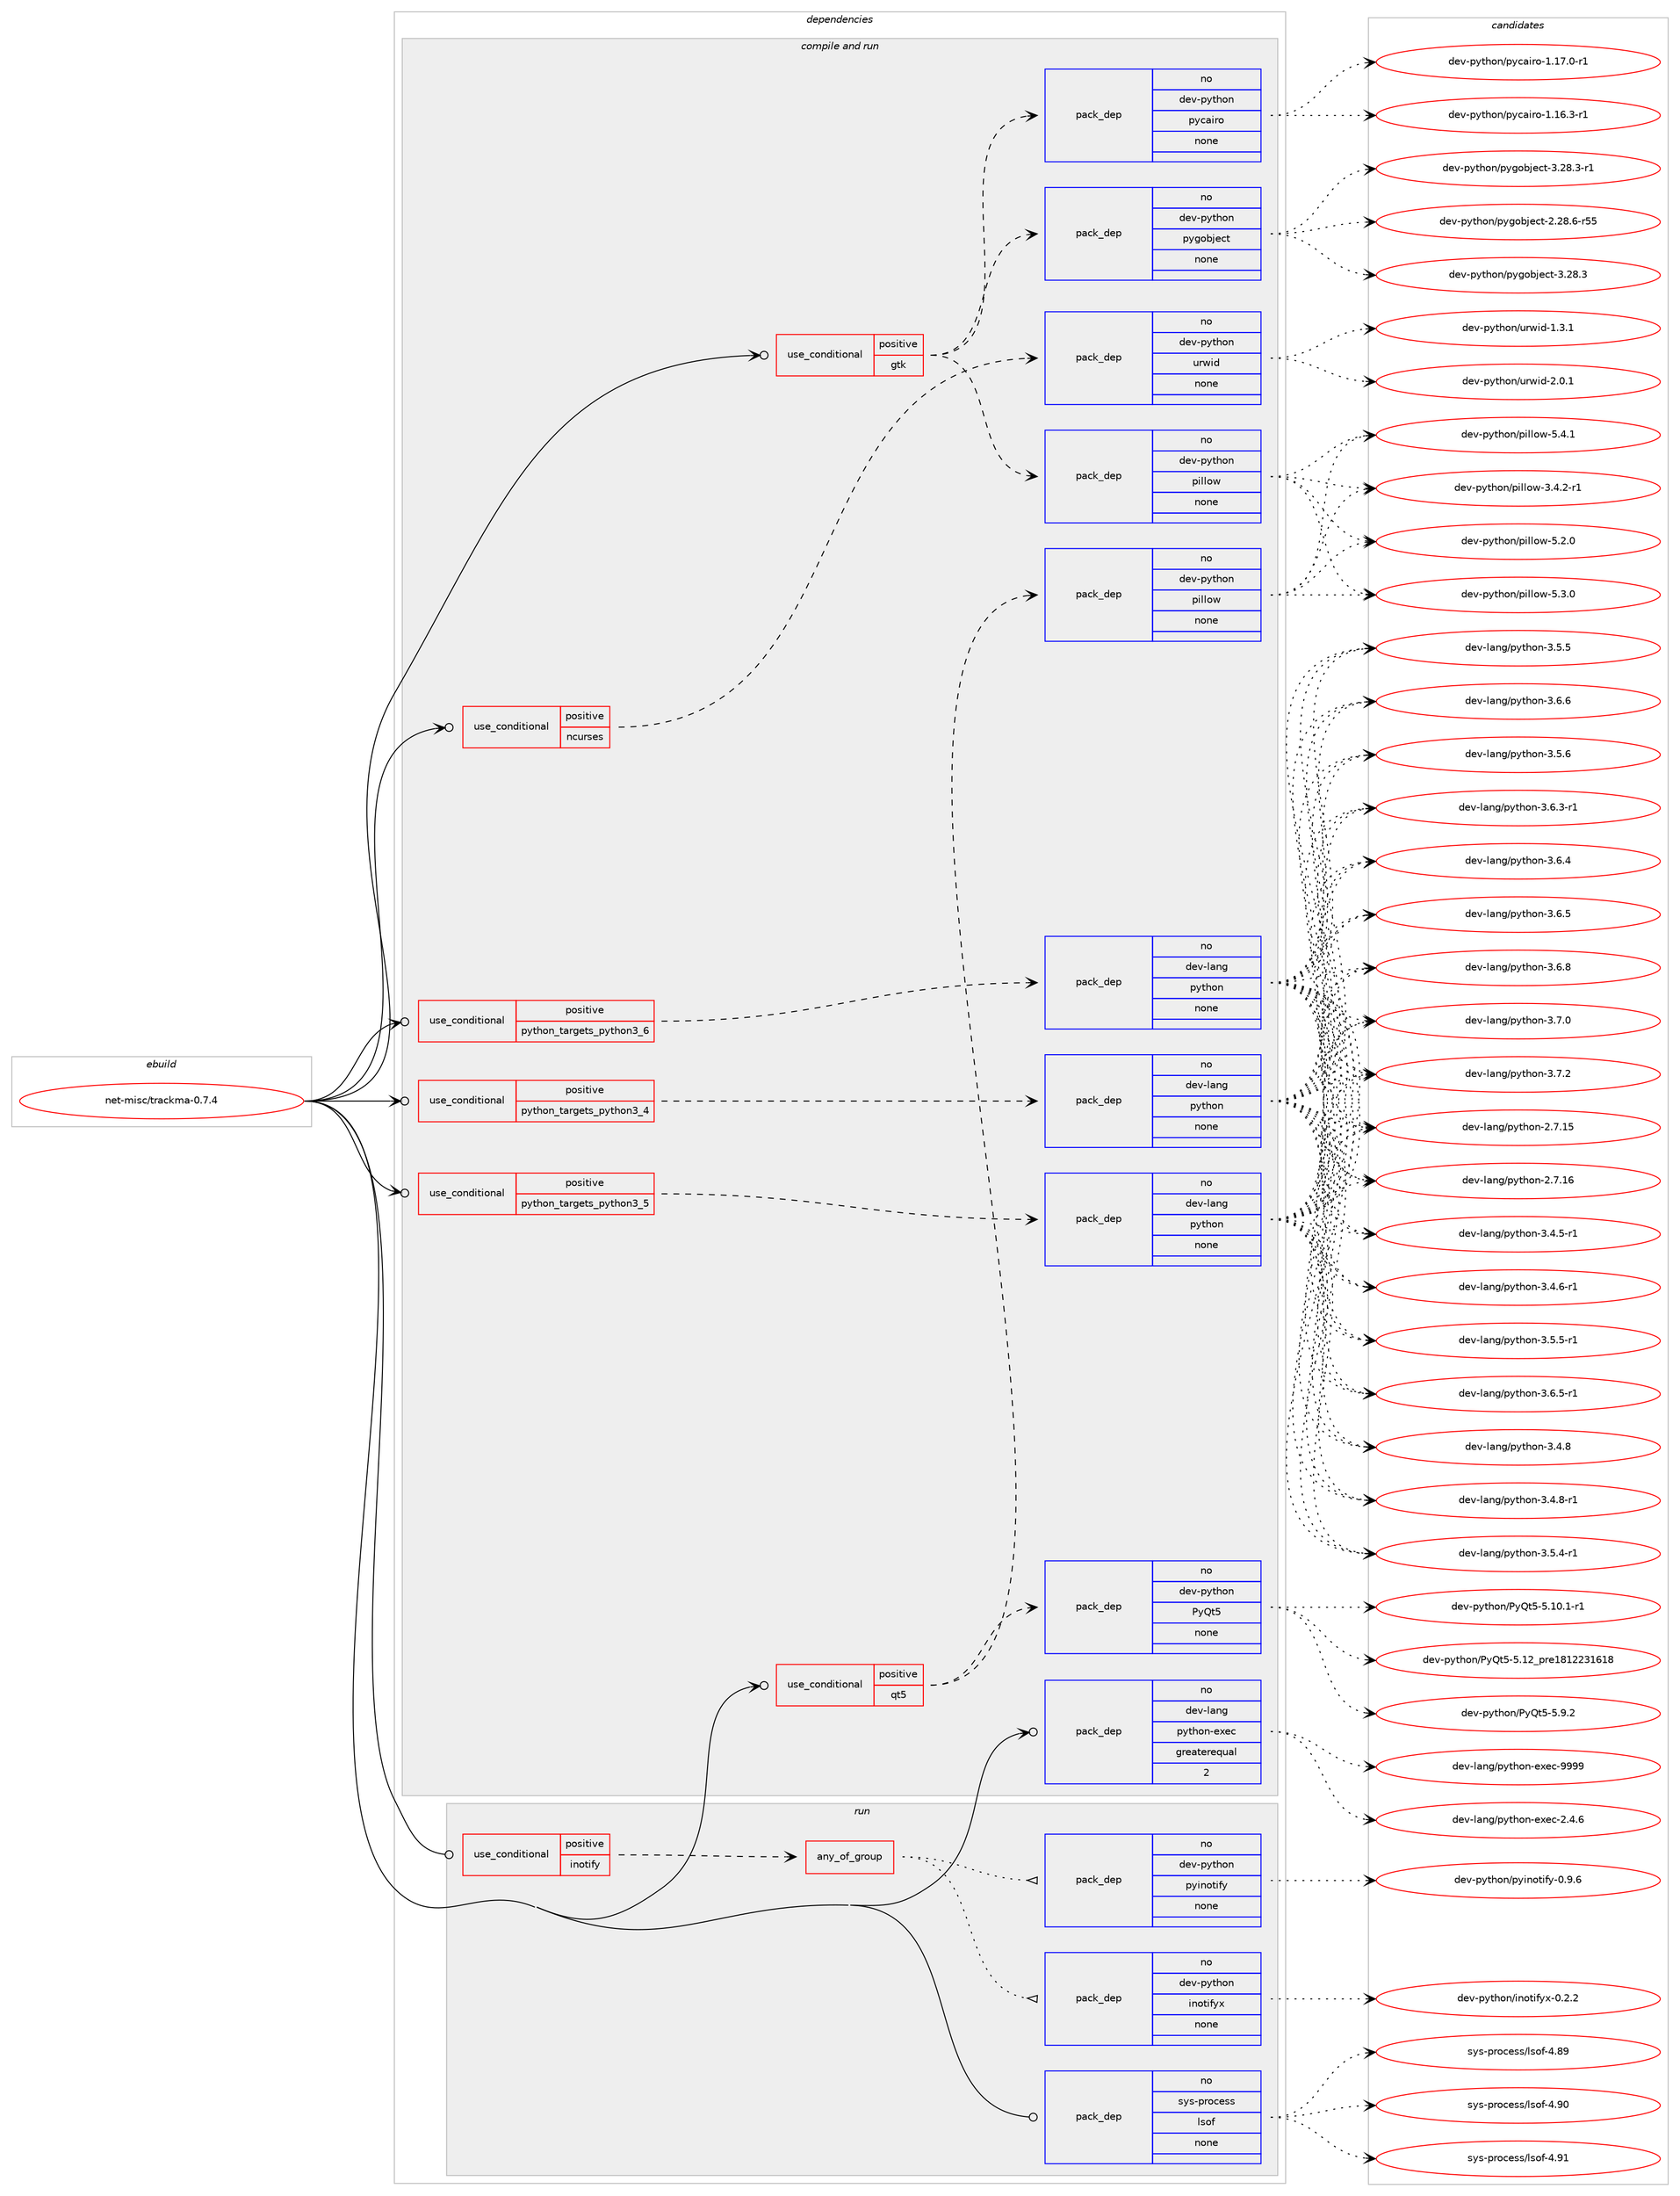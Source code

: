 digraph prolog {

# *************
# Graph options
# *************

newrank=true;
concentrate=true;
compound=true;
graph [rankdir=LR,fontname=Helvetica,fontsize=10,ranksep=1.5];#, ranksep=2.5, nodesep=0.2];
edge  [arrowhead=vee];
node  [fontname=Helvetica,fontsize=10];

# **********
# The ebuild
# **********

subgraph cluster_leftcol {
color=gray;
rank=same;
label=<<i>ebuild</i>>;
id [label="net-misc/trackma-0.7.4", color=red, width=4, href="../net-misc/trackma-0.7.4.svg"];
}

# ****************
# The dependencies
# ****************

subgraph cluster_midcol {
color=gray;
label=<<i>dependencies</i>>;
subgraph cluster_compile {
fillcolor="#eeeeee";
style=filled;
label=<<i>compile</i>>;
}
subgraph cluster_compileandrun {
fillcolor="#eeeeee";
style=filled;
label=<<i>compile and run</i>>;
subgraph cond449546 {
dependency1673329 [label=<<TABLE BORDER="0" CELLBORDER="1" CELLSPACING="0" CELLPADDING="4"><TR><TD ROWSPAN="3" CELLPADDING="10">use_conditional</TD></TR><TR><TD>positive</TD></TR><TR><TD>gtk</TD></TR></TABLE>>, shape=none, color=red];
subgraph pack1196467 {
dependency1673330 [label=<<TABLE BORDER="0" CELLBORDER="1" CELLSPACING="0" CELLPADDING="4" WIDTH="220"><TR><TD ROWSPAN="6" CELLPADDING="30">pack_dep</TD></TR><TR><TD WIDTH="110">no</TD></TR><TR><TD>dev-python</TD></TR><TR><TD>pygobject</TD></TR><TR><TD>none</TD></TR><TR><TD></TD></TR></TABLE>>, shape=none, color=blue];
}
dependency1673329:e -> dependency1673330:w [weight=20,style="dashed",arrowhead="vee"];
subgraph pack1196468 {
dependency1673331 [label=<<TABLE BORDER="0" CELLBORDER="1" CELLSPACING="0" CELLPADDING="4" WIDTH="220"><TR><TD ROWSPAN="6" CELLPADDING="30">pack_dep</TD></TR><TR><TD WIDTH="110">no</TD></TR><TR><TD>dev-python</TD></TR><TR><TD>pycairo</TD></TR><TR><TD>none</TD></TR><TR><TD></TD></TR></TABLE>>, shape=none, color=blue];
}
dependency1673329:e -> dependency1673331:w [weight=20,style="dashed",arrowhead="vee"];
subgraph pack1196469 {
dependency1673332 [label=<<TABLE BORDER="0" CELLBORDER="1" CELLSPACING="0" CELLPADDING="4" WIDTH="220"><TR><TD ROWSPAN="6" CELLPADDING="30">pack_dep</TD></TR><TR><TD WIDTH="110">no</TD></TR><TR><TD>dev-python</TD></TR><TR><TD>pillow</TD></TR><TR><TD>none</TD></TR><TR><TD></TD></TR></TABLE>>, shape=none, color=blue];
}
dependency1673329:e -> dependency1673332:w [weight=20,style="dashed",arrowhead="vee"];
}
id:e -> dependency1673329:w [weight=20,style="solid",arrowhead="odotvee"];
subgraph cond449547 {
dependency1673333 [label=<<TABLE BORDER="0" CELLBORDER="1" CELLSPACING="0" CELLPADDING="4"><TR><TD ROWSPAN="3" CELLPADDING="10">use_conditional</TD></TR><TR><TD>positive</TD></TR><TR><TD>ncurses</TD></TR></TABLE>>, shape=none, color=red];
subgraph pack1196470 {
dependency1673334 [label=<<TABLE BORDER="0" CELLBORDER="1" CELLSPACING="0" CELLPADDING="4" WIDTH="220"><TR><TD ROWSPAN="6" CELLPADDING="30">pack_dep</TD></TR><TR><TD WIDTH="110">no</TD></TR><TR><TD>dev-python</TD></TR><TR><TD>urwid</TD></TR><TR><TD>none</TD></TR><TR><TD></TD></TR></TABLE>>, shape=none, color=blue];
}
dependency1673333:e -> dependency1673334:w [weight=20,style="dashed",arrowhead="vee"];
}
id:e -> dependency1673333:w [weight=20,style="solid",arrowhead="odotvee"];
subgraph cond449548 {
dependency1673335 [label=<<TABLE BORDER="0" CELLBORDER="1" CELLSPACING="0" CELLPADDING="4"><TR><TD ROWSPAN="3" CELLPADDING="10">use_conditional</TD></TR><TR><TD>positive</TD></TR><TR><TD>python_targets_python3_4</TD></TR></TABLE>>, shape=none, color=red];
subgraph pack1196471 {
dependency1673336 [label=<<TABLE BORDER="0" CELLBORDER="1" CELLSPACING="0" CELLPADDING="4" WIDTH="220"><TR><TD ROWSPAN="6" CELLPADDING="30">pack_dep</TD></TR><TR><TD WIDTH="110">no</TD></TR><TR><TD>dev-lang</TD></TR><TR><TD>python</TD></TR><TR><TD>none</TD></TR><TR><TD></TD></TR></TABLE>>, shape=none, color=blue];
}
dependency1673335:e -> dependency1673336:w [weight=20,style="dashed",arrowhead="vee"];
}
id:e -> dependency1673335:w [weight=20,style="solid",arrowhead="odotvee"];
subgraph cond449549 {
dependency1673337 [label=<<TABLE BORDER="0" CELLBORDER="1" CELLSPACING="0" CELLPADDING="4"><TR><TD ROWSPAN="3" CELLPADDING="10">use_conditional</TD></TR><TR><TD>positive</TD></TR><TR><TD>python_targets_python3_5</TD></TR></TABLE>>, shape=none, color=red];
subgraph pack1196472 {
dependency1673338 [label=<<TABLE BORDER="0" CELLBORDER="1" CELLSPACING="0" CELLPADDING="4" WIDTH="220"><TR><TD ROWSPAN="6" CELLPADDING="30">pack_dep</TD></TR><TR><TD WIDTH="110">no</TD></TR><TR><TD>dev-lang</TD></TR><TR><TD>python</TD></TR><TR><TD>none</TD></TR><TR><TD></TD></TR></TABLE>>, shape=none, color=blue];
}
dependency1673337:e -> dependency1673338:w [weight=20,style="dashed",arrowhead="vee"];
}
id:e -> dependency1673337:w [weight=20,style="solid",arrowhead="odotvee"];
subgraph cond449550 {
dependency1673339 [label=<<TABLE BORDER="0" CELLBORDER="1" CELLSPACING="0" CELLPADDING="4"><TR><TD ROWSPAN="3" CELLPADDING="10">use_conditional</TD></TR><TR><TD>positive</TD></TR><TR><TD>python_targets_python3_6</TD></TR></TABLE>>, shape=none, color=red];
subgraph pack1196473 {
dependency1673340 [label=<<TABLE BORDER="0" CELLBORDER="1" CELLSPACING="0" CELLPADDING="4" WIDTH="220"><TR><TD ROWSPAN="6" CELLPADDING="30">pack_dep</TD></TR><TR><TD WIDTH="110">no</TD></TR><TR><TD>dev-lang</TD></TR><TR><TD>python</TD></TR><TR><TD>none</TD></TR><TR><TD></TD></TR></TABLE>>, shape=none, color=blue];
}
dependency1673339:e -> dependency1673340:w [weight=20,style="dashed",arrowhead="vee"];
}
id:e -> dependency1673339:w [weight=20,style="solid",arrowhead="odotvee"];
subgraph cond449551 {
dependency1673341 [label=<<TABLE BORDER="0" CELLBORDER="1" CELLSPACING="0" CELLPADDING="4"><TR><TD ROWSPAN="3" CELLPADDING="10">use_conditional</TD></TR><TR><TD>positive</TD></TR><TR><TD>qt5</TD></TR></TABLE>>, shape=none, color=red];
subgraph pack1196474 {
dependency1673342 [label=<<TABLE BORDER="0" CELLBORDER="1" CELLSPACING="0" CELLPADDING="4" WIDTH="220"><TR><TD ROWSPAN="6" CELLPADDING="30">pack_dep</TD></TR><TR><TD WIDTH="110">no</TD></TR><TR><TD>dev-python</TD></TR><TR><TD>PyQt5</TD></TR><TR><TD>none</TD></TR><TR><TD></TD></TR></TABLE>>, shape=none, color=blue];
}
dependency1673341:e -> dependency1673342:w [weight=20,style="dashed",arrowhead="vee"];
subgraph pack1196475 {
dependency1673343 [label=<<TABLE BORDER="0" CELLBORDER="1" CELLSPACING="0" CELLPADDING="4" WIDTH="220"><TR><TD ROWSPAN="6" CELLPADDING="30">pack_dep</TD></TR><TR><TD WIDTH="110">no</TD></TR><TR><TD>dev-python</TD></TR><TR><TD>pillow</TD></TR><TR><TD>none</TD></TR><TR><TD></TD></TR></TABLE>>, shape=none, color=blue];
}
dependency1673341:e -> dependency1673343:w [weight=20,style="dashed",arrowhead="vee"];
}
id:e -> dependency1673341:w [weight=20,style="solid",arrowhead="odotvee"];
subgraph pack1196476 {
dependency1673344 [label=<<TABLE BORDER="0" CELLBORDER="1" CELLSPACING="0" CELLPADDING="4" WIDTH="220"><TR><TD ROWSPAN="6" CELLPADDING="30">pack_dep</TD></TR><TR><TD WIDTH="110">no</TD></TR><TR><TD>dev-lang</TD></TR><TR><TD>python-exec</TD></TR><TR><TD>greaterequal</TD></TR><TR><TD>2</TD></TR></TABLE>>, shape=none, color=blue];
}
id:e -> dependency1673344:w [weight=20,style="solid",arrowhead="odotvee"];
}
subgraph cluster_run {
fillcolor="#eeeeee";
style=filled;
label=<<i>run</i>>;
subgraph cond449552 {
dependency1673345 [label=<<TABLE BORDER="0" CELLBORDER="1" CELLSPACING="0" CELLPADDING="4"><TR><TD ROWSPAN="3" CELLPADDING="10">use_conditional</TD></TR><TR><TD>positive</TD></TR><TR><TD>inotify</TD></TR></TABLE>>, shape=none, color=red];
subgraph any26486 {
dependency1673346 [label=<<TABLE BORDER="0" CELLBORDER="1" CELLSPACING="0" CELLPADDING="4"><TR><TD CELLPADDING="10">any_of_group</TD></TR></TABLE>>, shape=none, color=red];subgraph pack1196477 {
dependency1673347 [label=<<TABLE BORDER="0" CELLBORDER="1" CELLSPACING="0" CELLPADDING="4" WIDTH="220"><TR><TD ROWSPAN="6" CELLPADDING="30">pack_dep</TD></TR><TR><TD WIDTH="110">no</TD></TR><TR><TD>dev-python</TD></TR><TR><TD>inotifyx</TD></TR><TR><TD>none</TD></TR><TR><TD></TD></TR></TABLE>>, shape=none, color=blue];
}
dependency1673346:e -> dependency1673347:w [weight=20,style="dotted",arrowhead="oinv"];
subgraph pack1196478 {
dependency1673348 [label=<<TABLE BORDER="0" CELLBORDER="1" CELLSPACING="0" CELLPADDING="4" WIDTH="220"><TR><TD ROWSPAN="6" CELLPADDING="30">pack_dep</TD></TR><TR><TD WIDTH="110">no</TD></TR><TR><TD>dev-python</TD></TR><TR><TD>pyinotify</TD></TR><TR><TD>none</TD></TR><TR><TD></TD></TR></TABLE>>, shape=none, color=blue];
}
dependency1673346:e -> dependency1673348:w [weight=20,style="dotted",arrowhead="oinv"];
}
dependency1673345:e -> dependency1673346:w [weight=20,style="dashed",arrowhead="vee"];
}
id:e -> dependency1673345:w [weight=20,style="solid",arrowhead="odot"];
subgraph pack1196479 {
dependency1673349 [label=<<TABLE BORDER="0" CELLBORDER="1" CELLSPACING="0" CELLPADDING="4" WIDTH="220"><TR><TD ROWSPAN="6" CELLPADDING="30">pack_dep</TD></TR><TR><TD WIDTH="110">no</TD></TR><TR><TD>sys-process</TD></TR><TR><TD>lsof</TD></TR><TR><TD>none</TD></TR><TR><TD></TD></TR></TABLE>>, shape=none, color=blue];
}
id:e -> dependency1673349:w [weight=20,style="solid",arrowhead="odot"];
}
}

# **************
# The candidates
# **************

subgraph cluster_choices {
rank=same;
color=gray;
label=<<i>candidates</i>>;

subgraph choice1196467 {
color=black;
nodesep=1;
choice1001011184511212111610411111047112121103111981061019911645504650564654451145353 [label="dev-python/pygobject-2.28.6-r55", color=red, width=4,href="../dev-python/pygobject-2.28.6-r55.svg"];
choice1001011184511212111610411111047112121103111981061019911645514650564651 [label="dev-python/pygobject-3.28.3", color=red, width=4,href="../dev-python/pygobject-3.28.3.svg"];
choice10010111845112121116104111110471121211031119810610199116455146505646514511449 [label="dev-python/pygobject-3.28.3-r1", color=red, width=4,href="../dev-python/pygobject-3.28.3-r1.svg"];
dependency1673330:e -> choice1001011184511212111610411111047112121103111981061019911645504650564654451145353:w [style=dotted,weight="100"];
dependency1673330:e -> choice1001011184511212111610411111047112121103111981061019911645514650564651:w [style=dotted,weight="100"];
dependency1673330:e -> choice10010111845112121116104111110471121211031119810610199116455146505646514511449:w [style=dotted,weight="100"];
}
subgraph choice1196468 {
color=black;
nodesep=1;
choice10010111845112121116104111110471121219997105114111454946495446514511449 [label="dev-python/pycairo-1.16.3-r1", color=red, width=4,href="../dev-python/pycairo-1.16.3-r1.svg"];
choice10010111845112121116104111110471121219997105114111454946495546484511449 [label="dev-python/pycairo-1.17.0-r1", color=red, width=4,href="../dev-python/pycairo-1.17.0-r1.svg"];
dependency1673331:e -> choice10010111845112121116104111110471121219997105114111454946495446514511449:w [style=dotted,weight="100"];
dependency1673331:e -> choice10010111845112121116104111110471121219997105114111454946495546484511449:w [style=dotted,weight="100"];
}
subgraph choice1196469 {
color=black;
nodesep=1;
choice10010111845112121116104111110471121051081081111194551465246504511449 [label="dev-python/pillow-3.4.2-r1", color=red, width=4,href="../dev-python/pillow-3.4.2-r1.svg"];
choice1001011184511212111610411111047112105108108111119455346504648 [label="dev-python/pillow-5.2.0", color=red, width=4,href="../dev-python/pillow-5.2.0.svg"];
choice1001011184511212111610411111047112105108108111119455346514648 [label="dev-python/pillow-5.3.0", color=red, width=4,href="../dev-python/pillow-5.3.0.svg"];
choice1001011184511212111610411111047112105108108111119455346524649 [label="dev-python/pillow-5.4.1", color=red, width=4,href="../dev-python/pillow-5.4.1.svg"];
dependency1673332:e -> choice10010111845112121116104111110471121051081081111194551465246504511449:w [style=dotted,weight="100"];
dependency1673332:e -> choice1001011184511212111610411111047112105108108111119455346504648:w [style=dotted,weight="100"];
dependency1673332:e -> choice1001011184511212111610411111047112105108108111119455346514648:w [style=dotted,weight="100"];
dependency1673332:e -> choice1001011184511212111610411111047112105108108111119455346524649:w [style=dotted,weight="100"];
}
subgraph choice1196470 {
color=black;
nodesep=1;
choice1001011184511212111610411111047117114119105100454946514649 [label="dev-python/urwid-1.3.1", color=red, width=4,href="../dev-python/urwid-1.3.1.svg"];
choice1001011184511212111610411111047117114119105100455046484649 [label="dev-python/urwid-2.0.1", color=red, width=4,href="../dev-python/urwid-2.0.1.svg"];
dependency1673334:e -> choice1001011184511212111610411111047117114119105100454946514649:w [style=dotted,weight="100"];
dependency1673334:e -> choice1001011184511212111610411111047117114119105100455046484649:w [style=dotted,weight="100"];
}
subgraph choice1196471 {
color=black;
nodesep=1;
choice10010111845108971101034711212111610411111045504655464953 [label="dev-lang/python-2.7.15", color=red, width=4,href="../dev-lang/python-2.7.15.svg"];
choice10010111845108971101034711212111610411111045504655464954 [label="dev-lang/python-2.7.16", color=red, width=4,href="../dev-lang/python-2.7.16.svg"];
choice1001011184510897110103471121211161041111104551465246534511449 [label="dev-lang/python-3.4.5-r1", color=red, width=4,href="../dev-lang/python-3.4.5-r1.svg"];
choice1001011184510897110103471121211161041111104551465246544511449 [label="dev-lang/python-3.4.6-r1", color=red, width=4,href="../dev-lang/python-3.4.6-r1.svg"];
choice100101118451089711010347112121116104111110455146524656 [label="dev-lang/python-3.4.8", color=red, width=4,href="../dev-lang/python-3.4.8.svg"];
choice1001011184510897110103471121211161041111104551465246564511449 [label="dev-lang/python-3.4.8-r1", color=red, width=4,href="../dev-lang/python-3.4.8-r1.svg"];
choice1001011184510897110103471121211161041111104551465346524511449 [label="dev-lang/python-3.5.4-r1", color=red, width=4,href="../dev-lang/python-3.5.4-r1.svg"];
choice100101118451089711010347112121116104111110455146534653 [label="dev-lang/python-3.5.5", color=red, width=4,href="../dev-lang/python-3.5.5.svg"];
choice1001011184510897110103471121211161041111104551465346534511449 [label="dev-lang/python-3.5.5-r1", color=red, width=4,href="../dev-lang/python-3.5.5-r1.svg"];
choice100101118451089711010347112121116104111110455146534654 [label="dev-lang/python-3.5.6", color=red, width=4,href="../dev-lang/python-3.5.6.svg"];
choice1001011184510897110103471121211161041111104551465446514511449 [label="dev-lang/python-3.6.3-r1", color=red, width=4,href="../dev-lang/python-3.6.3-r1.svg"];
choice100101118451089711010347112121116104111110455146544652 [label="dev-lang/python-3.6.4", color=red, width=4,href="../dev-lang/python-3.6.4.svg"];
choice100101118451089711010347112121116104111110455146544653 [label="dev-lang/python-3.6.5", color=red, width=4,href="../dev-lang/python-3.6.5.svg"];
choice1001011184510897110103471121211161041111104551465446534511449 [label="dev-lang/python-3.6.5-r1", color=red, width=4,href="../dev-lang/python-3.6.5-r1.svg"];
choice100101118451089711010347112121116104111110455146544654 [label="dev-lang/python-3.6.6", color=red, width=4,href="../dev-lang/python-3.6.6.svg"];
choice100101118451089711010347112121116104111110455146544656 [label="dev-lang/python-3.6.8", color=red, width=4,href="../dev-lang/python-3.6.8.svg"];
choice100101118451089711010347112121116104111110455146554648 [label="dev-lang/python-3.7.0", color=red, width=4,href="../dev-lang/python-3.7.0.svg"];
choice100101118451089711010347112121116104111110455146554650 [label="dev-lang/python-3.7.2", color=red, width=4,href="../dev-lang/python-3.7.2.svg"];
dependency1673336:e -> choice10010111845108971101034711212111610411111045504655464953:w [style=dotted,weight="100"];
dependency1673336:e -> choice10010111845108971101034711212111610411111045504655464954:w [style=dotted,weight="100"];
dependency1673336:e -> choice1001011184510897110103471121211161041111104551465246534511449:w [style=dotted,weight="100"];
dependency1673336:e -> choice1001011184510897110103471121211161041111104551465246544511449:w [style=dotted,weight="100"];
dependency1673336:e -> choice100101118451089711010347112121116104111110455146524656:w [style=dotted,weight="100"];
dependency1673336:e -> choice1001011184510897110103471121211161041111104551465246564511449:w [style=dotted,weight="100"];
dependency1673336:e -> choice1001011184510897110103471121211161041111104551465346524511449:w [style=dotted,weight="100"];
dependency1673336:e -> choice100101118451089711010347112121116104111110455146534653:w [style=dotted,weight="100"];
dependency1673336:e -> choice1001011184510897110103471121211161041111104551465346534511449:w [style=dotted,weight="100"];
dependency1673336:e -> choice100101118451089711010347112121116104111110455146534654:w [style=dotted,weight="100"];
dependency1673336:e -> choice1001011184510897110103471121211161041111104551465446514511449:w [style=dotted,weight="100"];
dependency1673336:e -> choice100101118451089711010347112121116104111110455146544652:w [style=dotted,weight="100"];
dependency1673336:e -> choice100101118451089711010347112121116104111110455146544653:w [style=dotted,weight="100"];
dependency1673336:e -> choice1001011184510897110103471121211161041111104551465446534511449:w [style=dotted,weight="100"];
dependency1673336:e -> choice100101118451089711010347112121116104111110455146544654:w [style=dotted,weight="100"];
dependency1673336:e -> choice100101118451089711010347112121116104111110455146544656:w [style=dotted,weight="100"];
dependency1673336:e -> choice100101118451089711010347112121116104111110455146554648:w [style=dotted,weight="100"];
dependency1673336:e -> choice100101118451089711010347112121116104111110455146554650:w [style=dotted,weight="100"];
}
subgraph choice1196472 {
color=black;
nodesep=1;
choice10010111845108971101034711212111610411111045504655464953 [label="dev-lang/python-2.7.15", color=red, width=4,href="../dev-lang/python-2.7.15.svg"];
choice10010111845108971101034711212111610411111045504655464954 [label="dev-lang/python-2.7.16", color=red, width=4,href="../dev-lang/python-2.7.16.svg"];
choice1001011184510897110103471121211161041111104551465246534511449 [label="dev-lang/python-3.4.5-r1", color=red, width=4,href="../dev-lang/python-3.4.5-r1.svg"];
choice1001011184510897110103471121211161041111104551465246544511449 [label="dev-lang/python-3.4.6-r1", color=red, width=4,href="../dev-lang/python-3.4.6-r1.svg"];
choice100101118451089711010347112121116104111110455146524656 [label="dev-lang/python-3.4.8", color=red, width=4,href="../dev-lang/python-3.4.8.svg"];
choice1001011184510897110103471121211161041111104551465246564511449 [label="dev-lang/python-3.4.8-r1", color=red, width=4,href="../dev-lang/python-3.4.8-r1.svg"];
choice1001011184510897110103471121211161041111104551465346524511449 [label="dev-lang/python-3.5.4-r1", color=red, width=4,href="../dev-lang/python-3.5.4-r1.svg"];
choice100101118451089711010347112121116104111110455146534653 [label="dev-lang/python-3.5.5", color=red, width=4,href="../dev-lang/python-3.5.5.svg"];
choice1001011184510897110103471121211161041111104551465346534511449 [label="dev-lang/python-3.5.5-r1", color=red, width=4,href="../dev-lang/python-3.5.5-r1.svg"];
choice100101118451089711010347112121116104111110455146534654 [label="dev-lang/python-3.5.6", color=red, width=4,href="../dev-lang/python-3.5.6.svg"];
choice1001011184510897110103471121211161041111104551465446514511449 [label="dev-lang/python-3.6.3-r1", color=red, width=4,href="../dev-lang/python-3.6.3-r1.svg"];
choice100101118451089711010347112121116104111110455146544652 [label="dev-lang/python-3.6.4", color=red, width=4,href="../dev-lang/python-3.6.4.svg"];
choice100101118451089711010347112121116104111110455146544653 [label="dev-lang/python-3.6.5", color=red, width=4,href="../dev-lang/python-3.6.5.svg"];
choice1001011184510897110103471121211161041111104551465446534511449 [label="dev-lang/python-3.6.5-r1", color=red, width=4,href="../dev-lang/python-3.6.5-r1.svg"];
choice100101118451089711010347112121116104111110455146544654 [label="dev-lang/python-3.6.6", color=red, width=4,href="../dev-lang/python-3.6.6.svg"];
choice100101118451089711010347112121116104111110455146544656 [label="dev-lang/python-3.6.8", color=red, width=4,href="../dev-lang/python-3.6.8.svg"];
choice100101118451089711010347112121116104111110455146554648 [label="dev-lang/python-3.7.0", color=red, width=4,href="../dev-lang/python-3.7.0.svg"];
choice100101118451089711010347112121116104111110455146554650 [label="dev-lang/python-3.7.2", color=red, width=4,href="../dev-lang/python-3.7.2.svg"];
dependency1673338:e -> choice10010111845108971101034711212111610411111045504655464953:w [style=dotted,weight="100"];
dependency1673338:e -> choice10010111845108971101034711212111610411111045504655464954:w [style=dotted,weight="100"];
dependency1673338:e -> choice1001011184510897110103471121211161041111104551465246534511449:w [style=dotted,weight="100"];
dependency1673338:e -> choice1001011184510897110103471121211161041111104551465246544511449:w [style=dotted,weight="100"];
dependency1673338:e -> choice100101118451089711010347112121116104111110455146524656:w [style=dotted,weight="100"];
dependency1673338:e -> choice1001011184510897110103471121211161041111104551465246564511449:w [style=dotted,weight="100"];
dependency1673338:e -> choice1001011184510897110103471121211161041111104551465346524511449:w [style=dotted,weight="100"];
dependency1673338:e -> choice100101118451089711010347112121116104111110455146534653:w [style=dotted,weight="100"];
dependency1673338:e -> choice1001011184510897110103471121211161041111104551465346534511449:w [style=dotted,weight="100"];
dependency1673338:e -> choice100101118451089711010347112121116104111110455146534654:w [style=dotted,weight="100"];
dependency1673338:e -> choice1001011184510897110103471121211161041111104551465446514511449:w [style=dotted,weight="100"];
dependency1673338:e -> choice100101118451089711010347112121116104111110455146544652:w [style=dotted,weight="100"];
dependency1673338:e -> choice100101118451089711010347112121116104111110455146544653:w [style=dotted,weight="100"];
dependency1673338:e -> choice1001011184510897110103471121211161041111104551465446534511449:w [style=dotted,weight="100"];
dependency1673338:e -> choice100101118451089711010347112121116104111110455146544654:w [style=dotted,weight="100"];
dependency1673338:e -> choice100101118451089711010347112121116104111110455146544656:w [style=dotted,weight="100"];
dependency1673338:e -> choice100101118451089711010347112121116104111110455146554648:w [style=dotted,weight="100"];
dependency1673338:e -> choice100101118451089711010347112121116104111110455146554650:w [style=dotted,weight="100"];
}
subgraph choice1196473 {
color=black;
nodesep=1;
choice10010111845108971101034711212111610411111045504655464953 [label="dev-lang/python-2.7.15", color=red, width=4,href="../dev-lang/python-2.7.15.svg"];
choice10010111845108971101034711212111610411111045504655464954 [label="dev-lang/python-2.7.16", color=red, width=4,href="../dev-lang/python-2.7.16.svg"];
choice1001011184510897110103471121211161041111104551465246534511449 [label="dev-lang/python-3.4.5-r1", color=red, width=4,href="../dev-lang/python-3.4.5-r1.svg"];
choice1001011184510897110103471121211161041111104551465246544511449 [label="dev-lang/python-3.4.6-r1", color=red, width=4,href="../dev-lang/python-3.4.6-r1.svg"];
choice100101118451089711010347112121116104111110455146524656 [label="dev-lang/python-3.4.8", color=red, width=4,href="../dev-lang/python-3.4.8.svg"];
choice1001011184510897110103471121211161041111104551465246564511449 [label="dev-lang/python-3.4.8-r1", color=red, width=4,href="../dev-lang/python-3.4.8-r1.svg"];
choice1001011184510897110103471121211161041111104551465346524511449 [label="dev-lang/python-3.5.4-r1", color=red, width=4,href="../dev-lang/python-3.5.4-r1.svg"];
choice100101118451089711010347112121116104111110455146534653 [label="dev-lang/python-3.5.5", color=red, width=4,href="../dev-lang/python-3.5.5.svg"];
choice1001011184510897110103471121211161041111104551465346534511449 [label="dev-lang/python-3.5.5-r1", color=red, width=4,href="../dev-lang/python-3.5.5-r1.svg"];
choice100101118451089711010347112121116104111110455146534654 [label="dev-lang/python-3.5.6", color=red, width=4,href="../dev-lang/python-3.5.6.svg"];
choice1001011184510897110103471121211161041111104551465446514511449 [label="dev-lang/python-3.6.3-r1", color=red, width=4,href="../dev-lang/python-3.6.3-r1.svg"];
choice100101118451089711010347112121116104111110455146544652 [label="dev-lang/python-3.6.4", color=red, width=4,href="../dev-lang/python-3.6.4.svg"];
choice100101118451089711010347112121116104111110455146544653 [label="dev-lang/python-3.6.5", color=red, width=4,href="../dev-lang/python-3.6.5.svg"];
choice1001011184510897110103471121211161041111104551465446534511449 [label="dev-lang/python-3.6.5-r1", color=red, width=4,href="../dev-lang/python-3.6.5-r1.svg"];
choice100101118451089711010347112121116104111110455146544654 [label="dev-lang/python-3.6.6", color=red, width=4,href="../dev-lang/python-3.6.6.svg"];
choice100101118451089711010347112121116104111110455146544656 [label="dev-lang/python-3.6.8", color=red, width=4,href="../dev-lang/python-3.6.8.svg"];
choice100101118451089711010347112121116104111110455146554648 [label="dev-lang/python-3.7.0", color=red, width=4,href="../dev-lang/python-3.7.0.svg"];
choice100101118451089711010347112121116104111110455146554650 [label="dev-lang/python-3.7.2", color=red, width=4,href="../dev-lang/python-3.7.2.svg"];
dependency1673340:e -> choice10010111845108971101034711212111610411111045504655464953:w [style=dotted,weight="100"];
dependency1673340:e -> choice10010111845108971101034711212111610411111045504655464954:w [style=dotted,weight="100"];
dependency1673340:e -> choice1001011184510897110103471121211161041111104551465246534511449:w [style=dotted,weight="100"];
dependency1673340:e -> choice1001011184510897110103471121211161041111104551465246544511449:w [style=dotted,weight="100"];
dependency1673340:e -> choice100101118451089711010347112121116104111110455146524656:w [style=dotted,weight="100"];
dependency1673340:e -> choice1001011184510897110103471121211161041111104551465246564511449:w [style=dotted,weight="100"];
dependency1673340:e -> choice1001011184510897110103471121211161041111104551465346524511449:w [style=dotted,weight="100"];
dependency1673340:e -> choice100101118451089711010347112121116104111110455146534653:w [style=dotted,weight="100"];
dependency1673340:e -> choice1001011184510897110103471121211161041111104551465346534511449:w [style=dotted,weight="100"];
dependency1673340:e -> choice100101118451089711010347112121116104111110455146534654:w [style=dotted,weight="100"];
dependency1673340:e -> choice1001011184510897110103471121211161041111104551465446514511449:w [style=dotted,weight="100"];
dependency1673340:e -> choice100101118451089711010347112121116104111110455146544652:w [style=dotted,weight="100"];
dependency1673340:e -> choice100101118451089711010347112121116104111110455146544653:w [style=dotted,weight="100"];
dependency1673340:e -> choice1001011184510897110103471121211161041111104551465446534511449:w [style=dotted,weight="100"];
dependency1673340:e -> choice100101118451089711010347112121116104111110455146544654:w [style=dotted,weight="100"];
dependency1673340:e -> choice100101118451089711010347112121116104111110455146544656:w [style=dotted,weight="100"];
dependency1673340:e -> choice100101118451089711010347112121116104111110455146554648:w [style=dotted,weight="100"];
dependency1673340:e -> choice100101118451089711010347112121116104111110455146554650:w [style=dotted,weight="100"];
}
subgraph choice1196474 {
color=black;
nodesep=1;
choice1001011184511212111610411111047801218111653455346494846494511449 [label="dev-python/PyQt5-5.10.1-r1", color=red, width=4,href="../dev-python/PyQt5-5.10.1-r1.svg"];
choice100101118451121211161041111104780121811165345534649509511211410149564950505149544956 [label="dev-python/PyQt5-5.12_pre1812231618", color=red, width=4,href="../dev-python/PyQt5-5.12_pre1812231618.svg"];
choice1001011184511212111610411111047801218111653455346574650 [label="dev-python/PyQt5-5.9.2", color=red, width=4,href="../dev-python/PyQt5-5.9.2.svg"];
dependency1673342:e -> choice1001011184511212111610411111047801218111653455346494846494511449:w [style=dotted,weight="100"];
dependency1673342:e -> choice100101118451121211161041111104780121811165345534649509511211410149564950505149544956:w [style=dotted,weight="100"];
dependency1673342:e -> choice1001011184511212111610411111047801218111653455346574650:w [style=dotted,weight="100"];
}
subgraph choice1196475 {
color=black;
nodesep=1;
choice10010111845112121116104111110471121051081081111194551465246504511449 [label="dev-python/pillow-3.4.2-r1", color=red, width=4,href="../dev-python/pillow-3.4.2-r1.svg"];
choice1001011184511212111610411111047112105108108111119455346504648 [label="dev-python/pillow-5.2.0", color=red, width=4,href="../dev-python/pillow-5.2.0.svg"];
choice1001011184511212111610411111047112105108108111119455346514648 [label="dev-python/pillow-5.3.0", color=red, width=4,href="../dev-python/pillow-5.3.0.svg"];
choice1001011184511212111610411111047112105108108111119455346524649 [label="dev-python/pillow-5.4.1", color=red, width=4,href="../dev-python/pillow-5.4.1.svg"];
dependency1673343:e -> choice10010111845112121116104111110471121051081081111194551465246504511449:w [style=dotted,weight="100"];
dependency1673343:e -> choice1001011184511212111610411111047112105108108111119455346504648:w [style=dotted,weight="100"];
dependency1673343:e -> choice1001011184511212111610411111047112105108108111119455346514648:w [style=dotted,weight="100"];
dependency1673343:e -> choice1001011184511212111610411111047112105108108111119455346524649:w [style=dotted,weight="100"];
}
subgraph choice1196476 {
color=black;
nodesep=1;
choice1001011184510897110103471121211161041111104510112010199455046524654 [label="dev-lang/python-exec-2.4.6", color=red, width=4,href="../dev-lang/python-exec-2.4.6.svg"];
choice10010111845108971101034711212111610411111045101120101994557575757 [label="dev-lang/python-exec-9999", color=red, width=4,href="../dev-lang/python-exec-9999.svg"];
dependency1673344:e -> choice1001011184510897110103471121211161041111104510112010199455046524654:w [style=dotted,weight="100"];
dependency1673344:e -> choice10010111845108971101034711212111610411111045101120101994557575757:w [style=dotted,weight="100"];
}
subgraph choice1196477 {
color=black;
nodesep=1;
choice1001011184511212111610411111047105110111116105102121120454846504650 [label="dev-python/inotifyx-0.2.2", color=red, width=4,href="../dev-python/inotifyx-0.2.2.svg"];
dependency1673347:e -> choice1001011184511212111610411111047105110111116105102121120454846504650:w [style=dotted,weight="100"];
}
subgraph choice1196478 {
color=black;
nodesep=1;
choice1001011184511212111610411111047112121105110111116105102121454846574654 [label="dev-python/pyinotify-0.9.6", color=red, width=4,href="../dev-python/pyinotify-0.9.6.svg"];
dependency1673348:e -> choice1001011184511212111610411111047112121105110111116105102121454846574654:w [style=dotted,weight="100"];
}
subgraph choice1196479 {
color=black;
nodesep=1;
choice1151211154511211411199101115115471081151111024552465657 [label="sys-process/lsof-4.89", color=red, width=4,href="../sys-process/lsof-4.89.svg"];
choice1151211154511211411199101115115471081151111024552465748 [label="sys-process/lsof-4.90", color=red, width=4,href="../sys-process/lsof-4.90.svg"];
choice1151211154511211411199101115115471081151111024552465749 [label="sys-process/lsof-4.91", color=red, width=4,href="../sys-process/lsof-4.91.svg"];
dependency1673349:e -> choice1151211154511211411199101115115471081151111024552465657:w [style=dotted,weight="100"];
dependency1673349:e -> choice1151211154511211411199101115115471081151111024552465748:w [style=dotted,weight="100"];
dependency1673349:e -> choice1151211154511211411199101115115471081151111024552465749:w [style=dotted,weight="100"];
}
}

}
